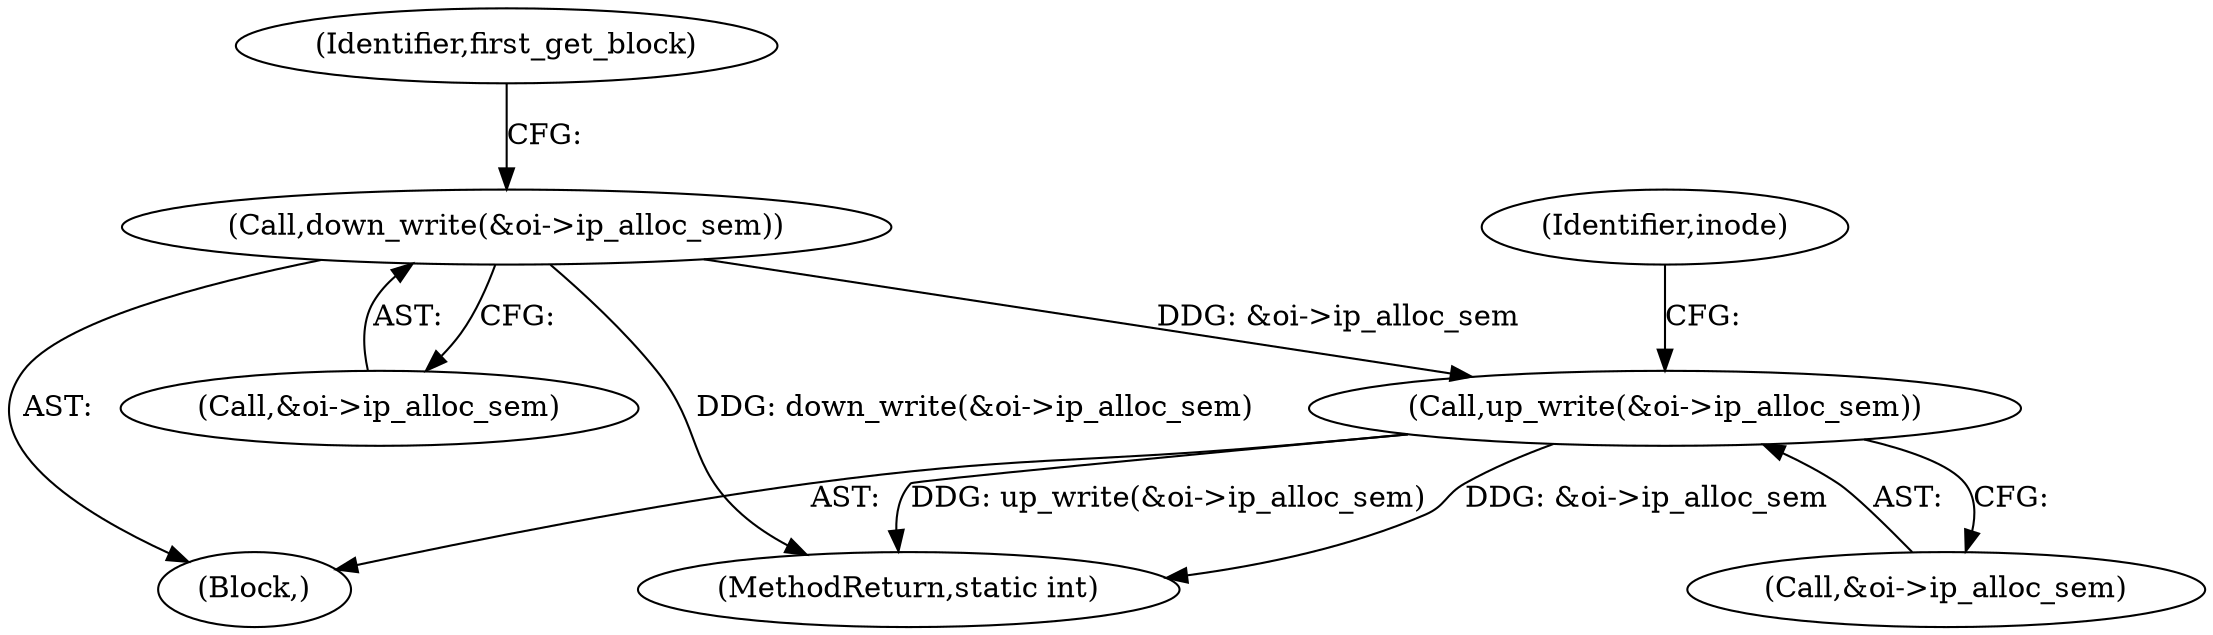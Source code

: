 digraph "0_linux_3e4c56d41eef5595035872a2ec5a483f42e8917f@API" {
"1000463" [label="(Call,up_write(&oi->ip_alloc_sem))"];
"1000293" [label="(Call,down_write(&oi->ip_alloc_sem))"];
"1000469" [label="(Identifier,inode)"];
"1000293" [label="(Call,down_write(&oi->ip_alloc_sem))"];
"1000463" [label="(Call,up_write(&oi->ip_alloc_sem))"];
"1000299" [label="(Identifier,first_get_block)"];
"1000111" [label="(Block,)"];
"1000294" [label="(Call,&oi->ip_alloc_sem)"];
"1000464" [label="(Call,&oi->ip_alloc_sem)"];
"1000484" [label="(MethodReturn,static int)"];
"1000463" -> "1000111"  [label="AST: "];
"1000463" -> "1000464"  [label="CFG: "];
"1000464" -> "1000463"  [label="AST: "];
"1000469" -> "1000463"  [label="CFG: "];
"1000463" -> "1000484"  [label="DDG: up_write(&oi->ip_alloc_sem)"];
"1000463" -> "1000484"  [label="DDG: &oi->ip_alloc_sem"];
"1000293" -> "1000463"  [label="DDG: &oi->ip_alloc_sem"];
"1000293" -> "1000111"  [label="AST: "];
"1000293" -> "1000294"  [label="CFG: "];
"1000294" -> "1000293"  [label="AST: "];
"1000299" -> "1000293"  [label="CFG: "];
"1000293" -> "1000484"  [label="DDG: down_write(&oi->ip_alloc_sem)"];
}
